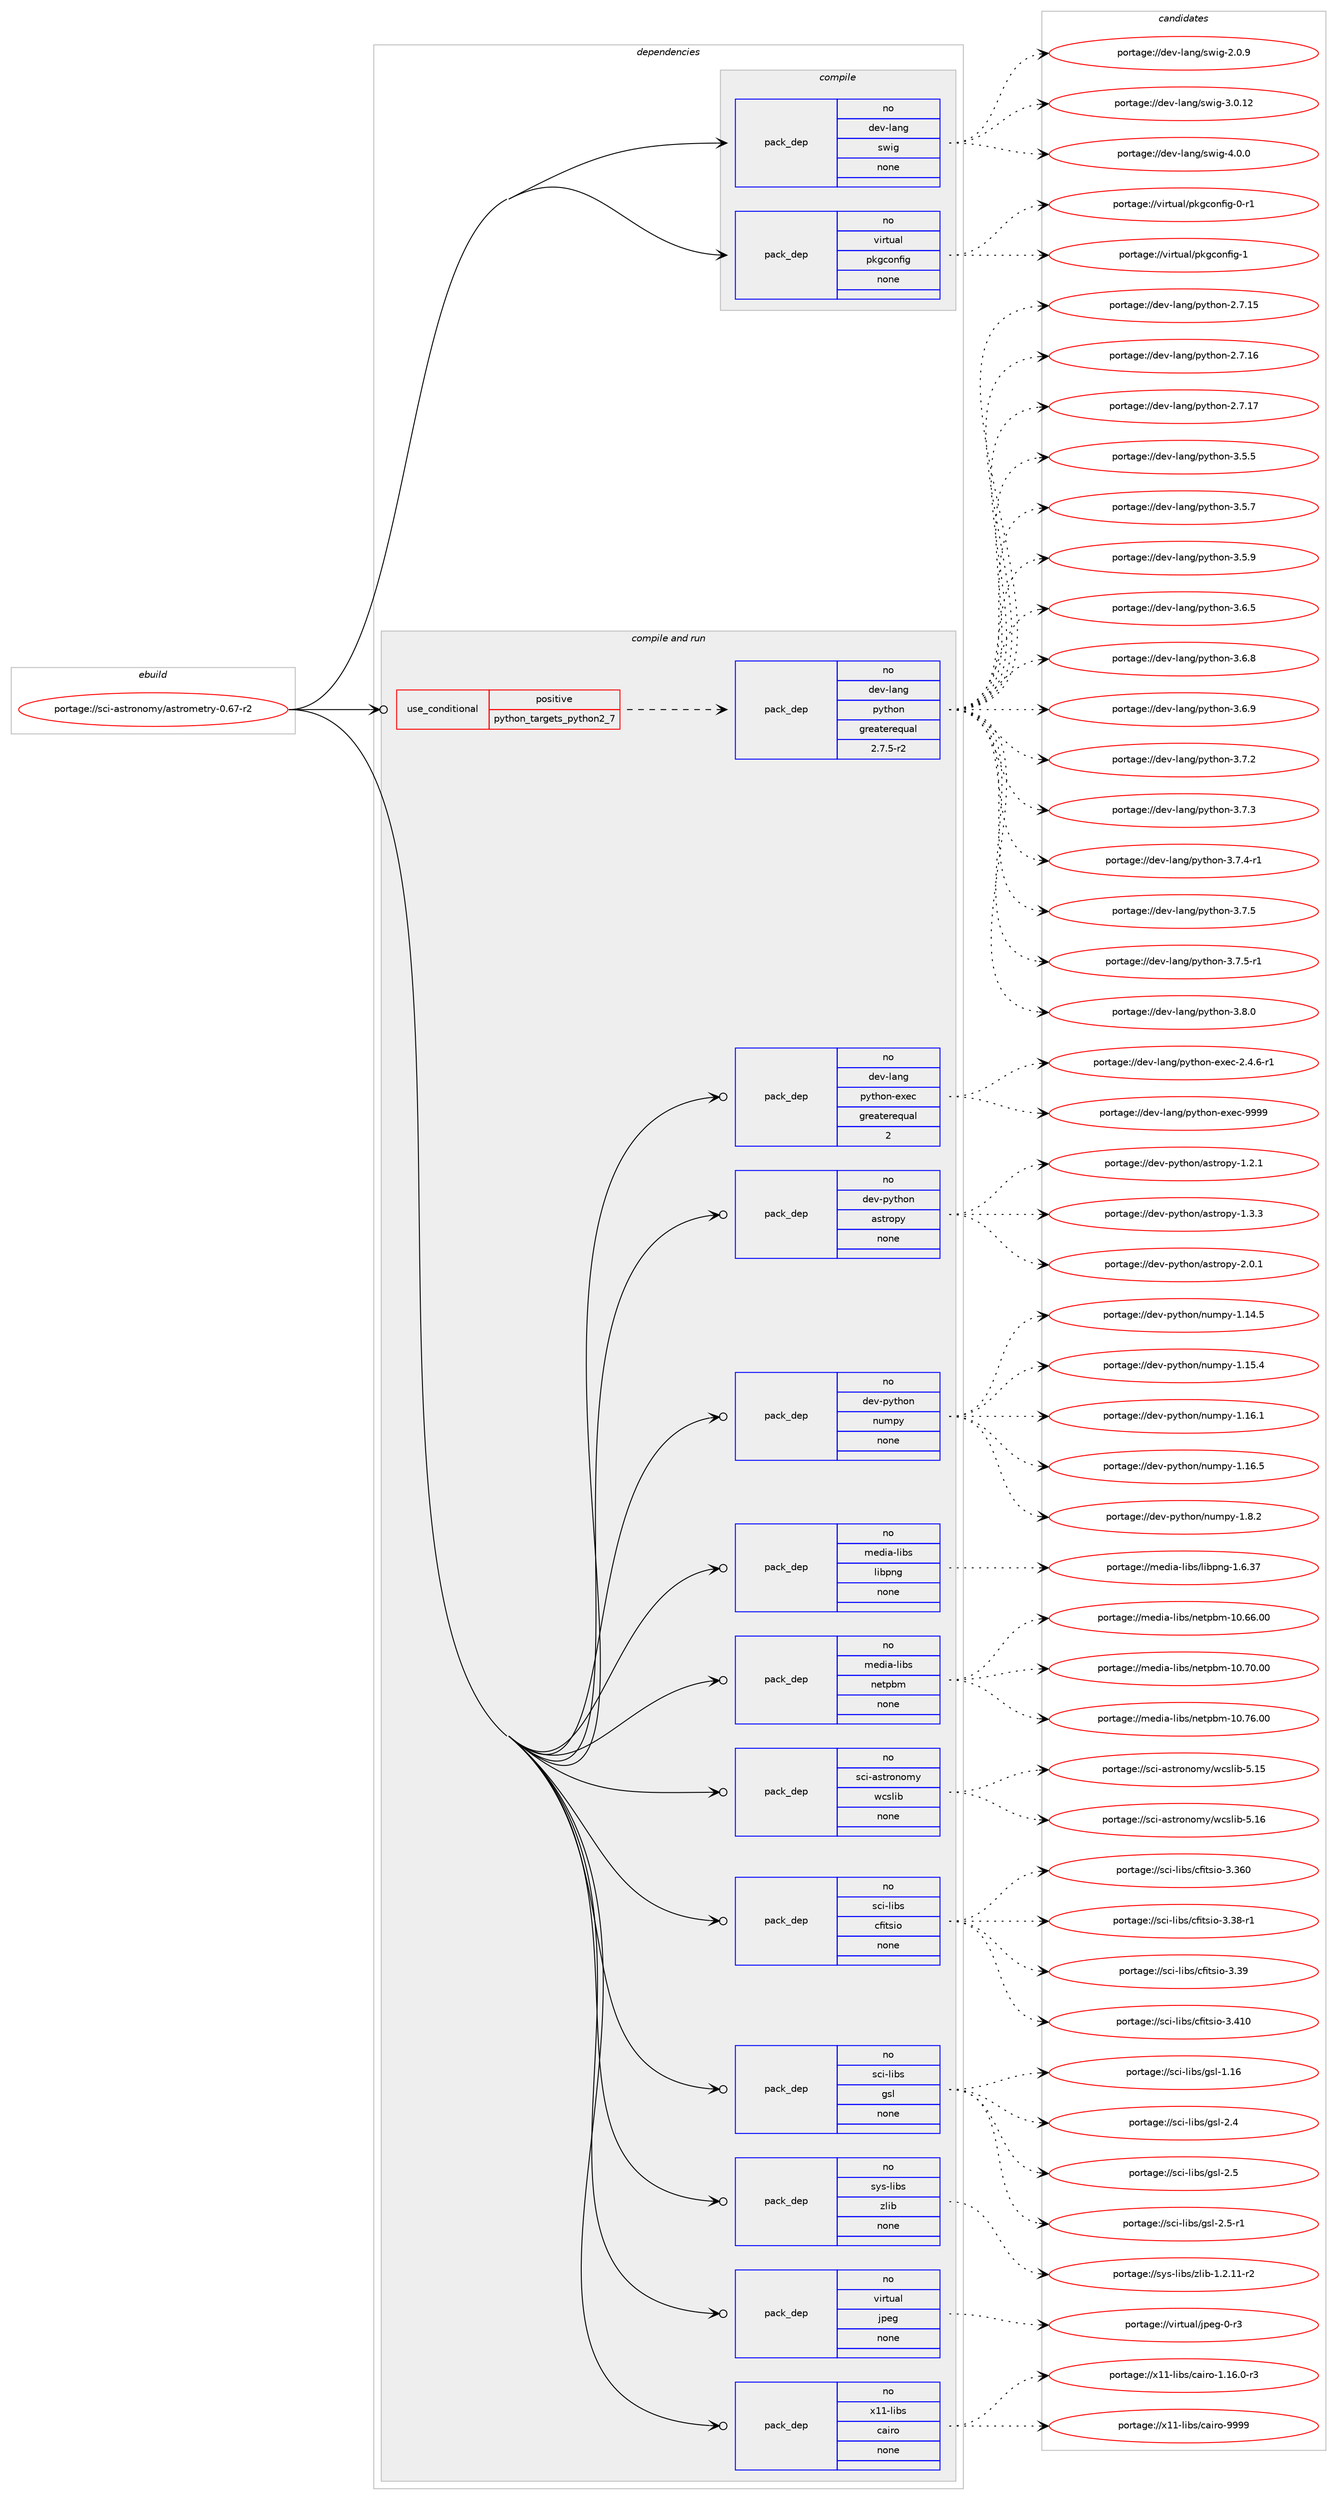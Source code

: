 digraph prolog {

# *************
# Graph options
# *************

newrank=true;
concentrate=true;
compound=true;
graph [rankdir=LR,fontname=Helvetica,fontsize=10,ranksep=1.5];#, ranksep=2.5, nodesep=0.2];
edge  [arrowhead=vee];
node  [fontname=Helvetica,fontsize=10];

# **********
# The ebuild
# **********

subgraph cluster_leftcol {
color=gray;
rank=same;
label=<<i>ebuild</i>>;
id [label="portage://sci-astronomy/astrometry-0.67-r2", color=red, width=4, href="../sci-astronomy/astrometry-0.67-r2.svg"];
}

# ****************
# The dependencies
# ****************

subgraph cluster_midcol {
color=gray;
label=<<i>dependencies</i>>;
subgraph cluster_compile {
fillcolor="#eeeeee";
style=filled;
label=<<i>compile</i>>;
subgraph pack280564 {
dependency381986 [label=<<TABLE BORDER="0" CELLBORDER="1" CELLSPACING="0" CELLPADDING="4" WIDTH="220"><TR><TD ROWSPAN="6" CELLPADDING="30">pack_dep</TD></TR><TR><TD WIDTH="110">no</TD></TR><TR><TD>dev-lang</TD></TR><TR><TD>swig</TD></TR><TR><TD>none</TD></TR><TR><TD></TD></TR></TABLE>>, shape=none, color=blue];
}
id:e -> dependency381986:w [weight=20,style="solid",arrowhead="vee"];
subgraph pack280565 {
dependency381987 [label=<<TABLE BORDER="0" CELLBORDER="1" CELLSPACING="0" CELLPADDING="4" WIDTH="220"><TR><TD ROWSPAN="6" CELLPADDING="30">pack_dep</TD></TR><TR><TD WIDTH="110">no</TD></TR><TR><TD>virtual</TD></TR><TR><TD>pkgconfig</TD></TR><TR><TD>none</TD></TR><TR><TD></TD></TR></TABLE>>, shape=none, color=blue];
}
id:e -> dependency381987:w [weight=20,style="solid",arrowhead="vee"];
}
subgraph cluster_compileandrun {
fillcolor="#eeeeee";
style=filled;
label=<<i>compile and run</i>>;
subgraph cond95004 {
dependency381988 [label=<<TABLE BORDER="0" CELLBORDER="1" CELLSPACING="0" CELLPADDING="4"><TR><TD ROWSPAN="3" CELLPADDING="10">use_conditional</TD></TR><TR><TD>positive</TD></TR><TR><TD>python_targets_python2_7</TD></TR></TABLE>>, shape=none, color=red];
subgraph pack280566 {
dependency381989 [label=<<TABLE BORDER="0" CELLBORDER="1" CELLSPACING="0" CELLPADDING="4" WIDTH="220"><TR><TD ROWSPAN="6" CELLPADDING="30">pack_dep</TD></TR><TR><TD WIDTH="110">no</TD></TR><TR><TD>dev-lang</TD></TR><TR><TD>python</TD></TR><TR><TD>greaterequal</TD></TR><TR><TD>2.7.5-r2</TD></TR></TABLE>>, shape=none, color=blue];
}
dependency381988:e -> dependency381989:w [weight=20,style="dashed",arrowhead="vee"];
}
id:e -> dependency381988:w [weight=20,style="solid",arrowhead="odotvee"];
subgraph pack280567 {
dependency381990 [label=<<TABLE BORDER="0" CELLBORDER="1" CELLSPACING="0" CELLPADDING="4" WIDTH="220"><TR><TD ROWSPAN="6" CELLPADDING="30">pack_dep</TD></TR><TR><TD WIDTH="110">no</TD></TR><TR><TD>dev-lang</TD></TR><TR><TD>python-exec</TD></TR><TR><TD>greaterequal</TD></TR><TR><TD>2</TD></TR></TABLE>>, shape=none, color=blue];
}
id:e -> dependency381990:w [weight=20,style="solid",arrowhead="odotvee"];
subgraph pack280568 {
dependency381991 [label=<<TABLE BORDER="0" CELLBORDER="1" CELLSPACING="0" CELLPADDING="4" WIDTH="220"><TR><TD ROWSPAN="6" CELLPADDING="30">pack_dep</TD></TR><TR><TD WIDTH="110">no</TD></TR><TR><TD>dev-python</TD></TR><TR><TD>astropy</TD></TR><TR><TD>none</TD></TR><TR><TD></TD></TR></TABLE>>, shape=none, color=blue];
}
id:e -> dependency381991:w [weight=20,style="solid",arrowhead="odotvee"];
subgraph pack280569 {
dependency381992 [label=<<TABLE BORDER="0" CELLBORDER="1" CELLSPACING="0" CELLPADDING="4" WIDTH="220"><TR><TD ROWSPAN="6" CELLPADDING="30">pack_dep</TD></TR><TR><TD WIDTH="110">no</TD></TR><TR><TD>dev-python</TD></TR><TR><TD>numpy</TD></TR><TR><TD>none</TD></TR><TR><TD></TD></TR></TABLE>>, shape=none, color=blue];
}
id:e -> dependency381992:w [weight=20,style="solid",arrowhead="odotvee"];
subgraph pack280570 {
dependency381993 [label=<<TABLE BORDER="0" CELLBORDER="1" CELLSPACING="0" CELLPADDING="4" WIDTH="220"><TR><TD ROWSPAN="6" CELLPADDING="30">pack_dep</TD></TR><TR><TD WIDTH="110">no</TD></TR><TR><TD>media-libs</TD></TR><TR><TD>libpng</TD></TR><TR><TD>none</TD></TR><TR><TD></TD></TR></TABLE>>, shape=none, color=blue];
}
id:e -> dependency381993:w [weight=20,style="solid",arrowhead="odotvee"];
subgraph pack280571 {
dependency381994 [label=<<TABLE BORDER="0" CELLBORDER="1" CELLSPACING="0" CELLPADDING="4" WIDTH="220"><TR><TD ROWSPAN="6" CELLPADDING="30">pack_dep</TD></TR><TR><TD WIDTH="110">no</TD></TR><TR><TD>media-libs</TD></TR><TR><TD>netpbm</TD></TR><TR><TD>none</TD></TR><TR><TD></TD></TR></TABLE>>, shape=none, color=blue];
}
id:e -> dependency381994:w [weight=20,style="solid",arrowhead="odotvee"];
subgraph pack280572 {
dependency381995 [label=<<TABLE BORDER="0" CELLBORDER="1" CELLSPACING="0" CELLPADDING="4" WIDTH="220"><TR><TD ROWSPAN="6" CELLPADDING="30">pack_dep</TD></TR><TR><TD WIDTH="110">no</TD></TR><TR><TD>sci-astronomy</TD></TR><TR><TD>wcslib</TD></TR><TR><TD>none</TD></TR><TR><TD></TD></TR></TABLE>>, shape=none, color=blue];
}
id:e -> dependency381995:w [weight=20,style="solid",arrowhead="odotvee"];
subgraph pack280573 {
dependency381996 [label=<<TABLE BORDER="0" CELLBORDER="1" CELLSPACING="0" CELLPADDING="4" WIDTH="220"><TR><TD ROWSPAN="6" CELLPADDING="30">pack_dep</TD></TR><TR><TD WIDTH="110">no</TD></TR><TR><TD>sci-libs</TD></TR><TR><TD>cfitsio</TD></TR><TR><TD>none</TD></TR><TR><TD></TD></TR></TABLE>>, shape=none, color=blue];
}
id:e -> dependency381996:w [weight=20,style="solid",arrowhead="odotvee"];
subgraph pack280574 {
dependency381997 [label=<<TABLE BORDER="0" CELLBORDER="1" CELLSPACING="0" CELLPADDING="4" WIDTH="220"><TR><TD ROWSPAN="6" CELLPADDING="30">pack_dep</TD></TR><TR><TD WIDTH="110">no</TD></TR><TR><TD>sci-libs</TD></TR><TR><TD>gsl</TD></TR><TR><TD>none</TD></TR><TR><TD></TD></TR></TABLE>>, shape=none, color=blue];
}
id:e -> dependency381997:w [weight=20,style="solid",arrowhead="odotvee"];
subgraph pack280575 {
dependency381998 [label=<<TABLE BORDER="0" CELLBORDER="1" CELLSPACING="0" CELLPADDING="4" WIDTH="220"><TR><TD ROWSPAN="6" CELLPADDING="30">pack_dep</TD></TR><TR><TD WIDTH="110">no</TD></TR><TR><TD>sys-libs</TD></TR><TR><TD>zlib</TD></TR><TR><TD>none</TD></TR><TR><TD></TD></TR></TABLE>>, shape=none, color=blue];
}
id:e -> dependency381998:w [weight=20,style="solid",arrowhead="odotvee"];
subgraph pack280576 {
dependency381999 [label=<<TABLE BORDER="0" CELLBORDER="1" CELLSPACING="0" CELLPADDING="4" WIDTH="220"><TR><TD ROWSPAN="6" CELLPADDING="30">pack_dep</TD></TR><TR><TD WIDTH="110">no</TD></TR><TR><TD>virtual</TD></TR><TR><TD>jpeg</TD></TR><TR><TD>none</TD></TR><TR><TD></TD></TR></TABLE>>, shape=none, color=blue];
}
id:e -> dependency381999:w [weight=20,style="solid",arrowhead="odotvee"];
subgraph pack280577 {
dependency382000 [label=<<TABLE BORDER="0" CELLBORDER="1" CELLSPACING="0" CELLPADDING="4" WIDTH="220"><TR><TD ROWSPAN="6" CELLPADDING="30">pack_dep</TD></TR><TR><TD WIDTH="110">no</TD></TR><TR><TD>x11-libs</TD></TR><TR><TD>cairo</TD></TR><TR><TD>none</TD></TR><TR><TD></TD></TR></TABLE>>, shape=none, color=blue];
}
id:e -> dependency382000:w [weight=20,style="solid",arrowhead="odotvee"];
}
subgraph cluster_run {
fillcolor="#eeeeee";
style=filled;
label=<<i>run</i>>;
}
}

# **************
# The candidates
# **************

subgraph cluster_choices {
rank=same;
color=gray;
label=<<i>candidates</i>>;

subgraph choice280564 {
color=black;
nodesep=1;
choiceportage100101118451089711010347115119105103455046484657 [label="portage://dev-lang/swig-2.0.9", color=red, width=4,href="../dev-lang/swig-2.0.9.svg"];
choiceportage10010111845108971101034711511910510345514648464950 [label="portage://dev-lang/swig-3.0.12", color=red, width=4,href="../dev-lang/swig-3.0.12.svg"];
choiceportage100101118451089711010347115119105103455246484648 [label="portage://dev-lang/swig-4.0.0", color=red, width=4,href="../dev-lang/swig-4.0.0.svg"];
dependency381986:e -> choiceportage100101118451089711010347115119105103455046484657:w [style=dotted,weight="100"];
dependency381986:e -> choiceportage10010111845108971101034711511910510345514648464950:w [style=dotted,weight="100"];
dependency381986:e -> choiceportage100101118451089711010347115119105103455246484648:w [style=dotted,weight="100"];
}
subgraph choice280565 {
color=black;
nodesep=1;
choiceportage11810511411611797108471121071039911111010210510345484511449 [label="portage://virtual/pkgconfig-0-r1", color=red, width=4,href="../virtual/pkgconfig-0-r1.svg"];
choiceportage1181051141161179710847112107103991111101021051034549 [label="portage://virtual/pkgconfig-1", color=red, width=4,href="../virtual/pkgconfig-1.svg"];
dependency381987:e -> choiceportage11810511411611797108471121071039911111010210510345484511449:w [style=dotted,weight="100"];
dependency381987:e -> choiceportage1181051141161179710847112107103991111101021051034549:w [style=dotted,weight="100"];
}
subgraph choice280566 {
color=black;
nodesep=1;
choiceportage10010111845108971101034711212111610411111045504655464953 [label="portage://dev-lang/python-2.7.15", color=red, width=4,href="../dev-lang/python-2.7.15.svg"];
choiceportage10010111845108971101034711212111610411111045504655464954 [label="portage://dev-lang/python-2.7.16", color=red, width=4,href="../dev-lang/python-2.7.16.svg"];
choiceportage10010111845108971101034711212111610411111045504655464955 [label="portage://dev-lang/python-2.7.17", color=red, width=4,href="../dev-lang/python-2.7.17.svg"];
choiceportage100101118451089711010347112121116104111110455146534653 [label="portage://dev-lang/python-3.5.5", color=red, width=4,href="../dev-lang/python-3.5.5.svg"];
choiceportage100101118451089711010347112121116104111110455146534655 [label="portage://dev-lang/python-3.5.7", color=red, width=4,href="../dev-lang/python-3.5.7.svg"];
choiceportage100101118451089711010347112121116104111110455146534657 [label="portage://dev-lang/python-3.5.9", color=red, width=4,href="../dev-lang/python-3.5.9.svg"];
choiceportage100101118451089711010347112121116104111110455146544653 [label="portage://dev-lang/python-3.6.5", color=red, width=4,href="../dev-lang/python-3.6.5.svg"];
choiceportage100101118451089711010347112121116104111110455146544656 [label="portage://dev-lang/python-3.6.8", color=red, width=4,href="../dev-lang/python-3.6.8.svg"];
choiceportage100101118451089711010347112121116104111110455146544657 [label="portage://dev-lang/python-3.6.9", color=red, width=4,href="../dev-lang/python-3.6.9.svg"];
choiceportage100101118451089711010347112121116104111110455146554650 [label="portage://dev-lang/python-3.7.2", color=red, width=4,href="../dev-lang/python-3.7.2.svg"];
choiceportage100101118451089711010347112121116104111110455146554651 [label="portage://dev-lang/python-3.7.3", color=red, width=4,href="../dev-lang/python-3.7.3.svg"];
choiceportage1001011184510897110103471121211161041111104551465546524511449 [label="portage://dev-lang/python-3.7.4-r1", color=red, width=4,href="../dev-lang/python-3.7.4-r1.svg"];
choiceportage100101118451089711010347112121116104111110455146554653 [label="portage://dev-lang/python-3.7.5", color=red, width=4,href="../dev-lang/python-3.7.5.svg"];
choiceportage1001011184510897110103471121211161041111104551465546534511449 [label="portage://dev-lang/python-3.7.5-r1", color=red, width=4,href="../dev-lang/python-3.7.5-r1.svg"];
choiceportage100101118451089711010347112121116104111110455146564648 [label="portage://dev-lang/python-3.8.0", color=red, width=4,href="../dev-lang/python-3.8.0.svg"];
dependency381989:e -> choiceportage10010111845108971101034711212111610411111045504655464953:w [style=dotted,weight="100"];
dependency381989:e -> choiceportage10010111845108971101034711212111610411111045504655464954:w [style=dotted,weight="100"];
dependency381989:e -> choiceportage10010111845108971101034711212111610411111045504655464955:w [style=dotted,weight="100"];
dependency381989:e -> choiceportage100101118451089711010347112121116104111110455146534653:w [style=dotted,weight="100"];
dependency381989:e -> choiceportage100101118451089711010347112121116104111110455146534655:w [style=dotted,weight="100"];
dependency381989:e -> choiceportage100101118451089711010347112121116104111110455146534657:w [style=dotted,weight="100"];
dependency381989:e -> choiceportage100101118451089711010347112121116104111110455146544653:w [style=dotted,weight="100"];
dependency381989:e -> choiceportage100101118451089711010347112121116104111110455146544656:w [style=dotted,weight="100"];
dependency381989:e -> choiceportage100101118451089711010347112121116104111110455146544657:w [style=dotted,weight="100"];
dependency381989:e -> choiceportage100101118451089711010347112121116104111110455146554650:w [style=dotted,weight="100"];
dependency381989:e -> choiceportage100101118451089711010347112121116104111110455146554651:w [style=dotted,weight="100"];
dependency381989:e -> choiceportage1001011184510897110103471121211161041111104551465546524511449:w [style=dotted,weight="100"];
dependency381989:e -> choiceportage100101118451089711010347112121116104111110455146554653:w [style=dotted,weight="100"];
dependency381989:e -> choiceportage1001011184510897110103471121211161041111104551465546534511449:w [style=dotted,weight="100"];
dependency381989:e -> choiceportage100101118451089711010347112121116104111110455146564648:w [style=dotted,weight="100"];
}
subgraph choice280567 {
color=black;
nodesep=1;
choiceportage10010111845108971101034711212111610411111045101120101994550465246544511449 [label="portage://dev-lang/python-exec-2.4.6-r1", color=red, width=4,href="../dev-lang/python-exec-2.4.6-r1.svg"];
choiceportage10010111845108971101034711212111610411111045101120101994557575757 [label="portage://dev-lang/python-exec-9999", color=red, width=4,href="../dev-lang/python-exec-9999.svg"];
dependency381990:e -> choiceportage10010111845108971101034711212111610411111045101120101994550465246544511449:w [style=dotted,weight="100"];
dependency381990:e -> choiceportage10010111845108971101034711212111610411111045101120101994557575757:w [style=dotted,weight="100"];
}
subgraph choice280568 {
color=black;
nodesep=1;
choiceportage100101118451121211161041111104797115116114111112121454946504649 [label="portage://dev-python/astropy-1.2.1", color=red, width=4,href="../dev-python/astropy-1.2.1.svg"];
choiceportage100101118451121211161041111104797115116114111112121454946514651 [label="portage://dev-python/astropy-1.3.3", color=red, width=4,href="../dev-python/astropy-1.3.3.svg"];
choiceportage100101118451121211161041111104797115116114111112121455046484649 [label="portage://dev-python/astropy-2.0.1", color=red, width=4,href="../dev-python/astropy-2.0.1.svg"];
dependency381991:e -> choiceportage100101118451121211161041111104797115116114111112121454946504649:w [style=dotted,weight="100"];
dependency381991:e -> choiceportage100101118451121211161041111104797115116114111112121454946514651:w [style=dotted,weight="100"];
dependency381991:e -> choiceportage100101118451121211161041111104797115116114111112121455046484649:w [style=dotted,weight="100"];
}
subgraph choice280569 {
color=black;
nodesep=1;
choiceportage100101118451121211161041111104711011710911212145494649524653 [label="portage://dev-python/numpy-1.14.5", color=red, width=4,href="../dev-python/numpy-1.14.5.svg"];
choiceportage100101118451121211161041111104711011710911212145494649534652 [label="portage://dev-python/numpy-1.15.4", color=red, width=4,href="../dev-python/numpy-1.15.4.svg"];
choiceportage100101118451121211161041111104711011710911212145494649544649 [label="portage://dev-python/numpy-1.16.1", color=red, width=4,href="../dev-python/numpy-1.16.1.svg"];
choiceportage100101118451121211161041111104711011710911212145494649544653 [label="portage://dev-python/numpy-1.16.5", color=red, width=4,href="../dev-python/numpy-1.16.5.svg"];
choiceportage1001011184511212111610411111047110117109112121454946564650 [label="portage://dev-python/numpy-1.8.2", color=red, width=4,href="../dev-python/numpy-1.8.2.svg"];
dependency381992:e -> choiceportage100101118451121211161041111104711011710911212145494649524653:w [style=dotted,weight="100"];
dependency381992:e -> choiceportage100101118451121211161041111104711011710911212145494649534652:w [style=dotted,weight="100"];
dependency381992:e -> choiceportage100101118451121211161041111104711011710911212145494649544649:w [style=dotted,weight="100"];
dependency381992:e -> choiceportage100101118451121211161041111104711011710911212145494649544653:w [style=dotted,weight="100"];
dependency381992:e -> choiceportage1001011184511212111610411111047110117109112121454946564650:w [style=dotted,weight="100"];
}
subgraph choice280570 {
color=black;
nodesep=1;
choiceportage109101100105974510810598115471081059811211010345494654465155 [label="portage://media-libs/libpng-1.6.37", color=red, width=4,href="../media-libs/libpng-1.6.37.svg"];
dependency381993:e -> choiceportage109101100105974510810598115471081059811211010345494654465155:w [style=dotted,weight="100"];
}
subgraph choice280571 {
color=black;
nodesep=1;
choiceportage1091011001059745108105981154711010111611298109454948465454464848 [label="portage://media-libs/netpbm-10.66.00", color=red, width=4,href="../media-libs/netpbm-10.66.00.svg"];
choiceportage1091011001059745108105981154711010111611298109454948465548464848 [label="portage://media-libs/netpbm-10.70.00", color=red, width=4,href="../media-libs/netpbm-10.70.00.svg"];
choiceportage1091011001059745108105981154711010111611298109454948465554464848 [label="portage://media-libs/netpbm-10.76.00", color=red, width=4,href="../media-libs/netpbm-10.76.00.svg"];
dependency381994:e -> choiceportage1091011001059745108105981154711010111611298109454948465454464848:w [style=dotted,weight="100"];
dependency381994:e -> choiceportage1091011001059745108105981154711010111611298109454948465548464848:w [style=dotted,weight="100"];
dependency381994:e -> choiceportage1091011001059745108105981154711010111611298109454948465554464848:w [style=dotted,weight="100"];
}
subgraph choice280572 {
color=black;
nodesep=1;
choiceportage1159910545971151161141111101111091214711999115108105984553464953 [label="portage://sci-astronomy/wcslib-5.15", color=red, width=4,href="../sci-astronomy/wcslib-5.15.svg"];
choiceportage1159910545971151161141111101111091214711999115108105984553464954 [label="portage://sci-astronomy/wcslib-5.16", color=red, width=4,href="../sci-astronomy/wcslib-5.16.svg"];
dependency381995:e -> choiceportage1159910545971151161141111101111091214711999115108105984553464953:w [style=dotted,weight="100"];
dependency381995:e -> choiceportage1159910545971151161141111101111091214711999115108105984553464954:w [style=dotted,weight="100"];
}
subgraph choice280573 {
color=black;
nodesep=1;
choiceportage1159910545108105981154799102105116115105111455146515448 [label="portage://sci-libs/cfitsio-3.360", color=red, width=4,href="../sci-libs/cfitsio-3.360.svg"];
choiceportage115991054510810598115479910210511611510511145514651564511449 [label="portage://sci-libs/cfitsio-3.38-r1", color=red, width=4,href="../sci-libs/cfitsio-3.38-r1.svg"];
choiceportage11599105451081059811547991021051161151051114551465157 [label="portage://sci-libs/cfitsio-3.39", color=red, width=4,href="../sci-libs/cfitsio-3.39.svg"];
choiceportage1159910545108105981154799102105116115105111455146524948 [label="portage://sci-libs/cfitsio-3.410", color=red, width=4,href="../sci-libs/cfitsio-3.410.svg"];
dependency381996:e -> choiceportage1159910545108105981154799102105116115105111455146515448:w [style=dotted,weight="100"];
dependency381996:e -> choiceportage115991054510810598115479910210511611510511145514651564511449:w [style=dotted,weight="100"];
dependency381996:e -> choiceportage11599105451081059811547991021051161151051114551465157:w [style=dotted,weight="100"];
dependency381996:e -> choiceportage1159910545108105981154799102105116115105111455146524948:w [style=dotted,weight="100"];
}
subgraph choice280574 {
color=black;
nodesep=1;
choiceportage115991054510810598115471031151084549464954 [label="portage://sci-libs/gsl-1.16", color=red, width=4,href="../sci-libs/gsl-1.16.svg"];
choiceportage1159910545108105981154710311510845504652 [label="portage://sci-libs/gsl-2.4", color=red, width=4,href="../sci-libs/gsl-2.4.svg"];
choiceportage1159910545108105981154710311510845504653 [label="portage://sci-libs/gsl-2.5", color=red, width=4,href="../sci-libs/gsl-2.5.svg"];
choiceportage11599105451081059811547103115108455046534511449 [label="portage://sci-libs/gsl-2.5-r1", color=red, width=4,href="../sci-libs/gsl-2.5-r1.svg"];
dependency381997:e -> choiceportage115991054510810598115471031151084549464954:w [style=dotted,weight="100"];
dependency381997:e -> choiceportage1159910545108105981154710311510845504652:w [style=dotted,weight="100"];
dependency381997:e -> choiceportage1159910545108105981154710311510845504653:w [style=dotted,weight="100"];
dependency381997:e -> choiceportage11599105451081059811547103115108455046534511449:w [style=dotted,weight="100"];
}
subgraph choice280575 {
color=black;
nodesep=1;
choiceportage11512111545108105981154712210810598454946504649494511450 [label="portage://sys-libs/zlib-1.2.11-r2", color=red, width=4,href="../sys-libs/zlib-1.2.11-r2.svg"];
dependency381998:e -> choiceportage11512111545108105981154712210810598454946504649494511450:w [style=dotted,weight="100"];
}
subgraph choice280576 {
color=black;
nodesep=1;
choiceportage118105114116117971084710611210110345484511451 [label="portage://virtual/jpeg-0-r3", color=red, width=4,href="../virtual/jpeg-0-r3.svg"];
dependency381999:e -> choiceportage118105114116117971084710611210110345484511451:w [style=dotted,weight="100"];
}
subgraph choice280577 {
color=black;
nodesep=1;
choiceportage12049494510810598115479997105114111454946495446484511451 [label="portage://x11-libs/cairo-1.16.0-r3", color=red, width=4,href="../x11-libs/cairo-1.16.0-r3.svg"];
choiceportage120494945108105981154799971051141114557575757 [label="portage://x11-libs/cairo-9999", color=red, width=4,href="../x11-libs/cairo-9999.svg"];
dependency382000:e -> choiceportage12049494510810598115479997105114111454946495446484511451:w [style=dotted,weight="100"];
dependency382000:e -> choiceportage120494945108105981154799971051141114557575757:w [style=dotted,weight="100"];
}
}

}
